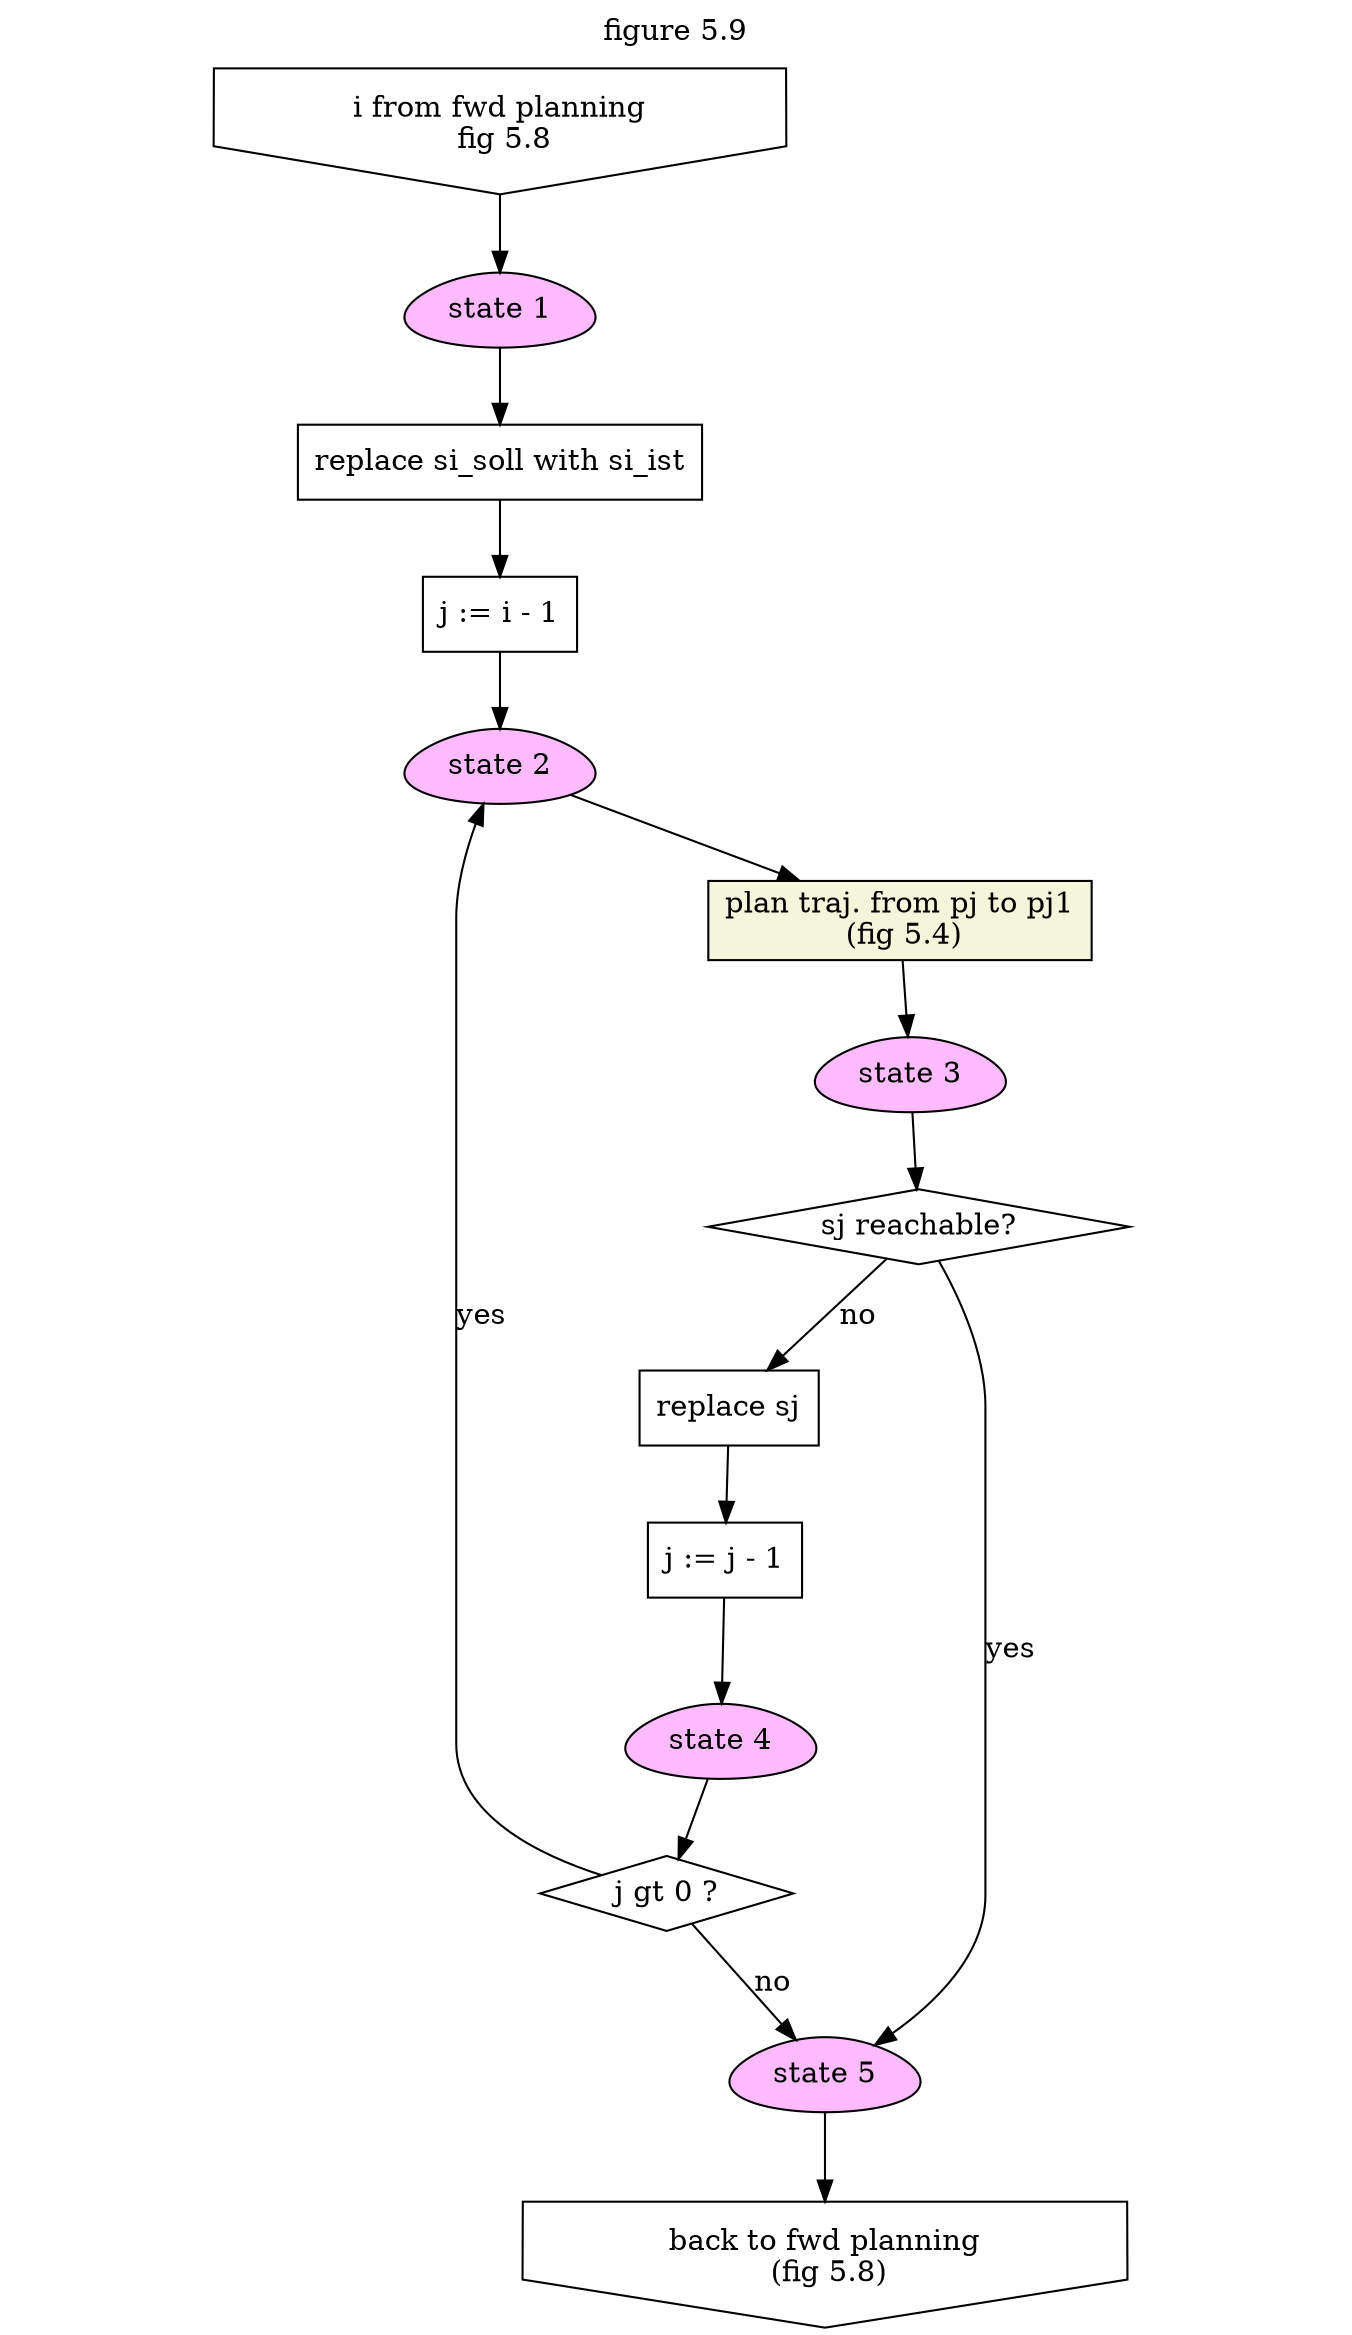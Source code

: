 digraph "fig 5.9" {
	graph [
		fontsize = "14"
		fontname = "Times-Roman"
		fontcolor = "black"
		ratio = "1.7"
		labelloc = "t"
		label = "figure 5.9"
	]
	node [
		fontsize = "14"
		fontname = "Times-Roman"
		fontcolor = "black"
		shape = "ellipse"
		style = "solid"
	]
	edge [
		fontsize = "14"
		fontname = "Times-Roman"
		fontcolor = "black"
		style = "solid"
	]
	"n0" [
		fontsize = "14"
		fontname = "Times-Roman"
		fontcolor = "black"
		label = "i from fwd planning\n fig 5.8"
		shape = "invhouse"
		style = "solid"
	]
	"n1" [
		fontsize = "14"
		fontname = "Times-Roman"
		fontcolor = "black"
		label = "replace si_soll with si_ist"
		shape = "box"
		style = "solid"
	]
	"n2" [
		fontsize = "14"
		fontname = "Times-Roman"
		fontcolor = "black"
		label = "j := i - 1"
		shape = "box"
		style = "solid"
	]
	"n3" [
		fontsize = "14"
		fontname = "Times-Roman"
		fontcolor = "black"
		label = "plan traj. from pj to pj1\n (fig 5.4)"
		fillcolor = "beige"
		shape = "box"
		style = "filled"
	]
	"n4" [
		fontsize = "14"
		fontname = "Times-Roman"
		fontcolor = "black"
		label = "sj reachable?"
		shape = "diamond"
		style = "solid"
	]
	"n5" [
		fontsize = "14"
		fontname = "Times-Roman"
		fontcolor = "black"
		label = "replace sj"
		shape = "box"
		style = "solid"
	]
	"n6" [
		fontsize = "14"
		fontname = "Times-Roman"
		fontcolor = "black"
		label = "j := j - 1"
		shape = "box"
		style = "solid"
	]
	"n7" [
		fontsize = "14"
		fontname = "Times-Roman"
		fontcolor = "black"
		label = "j gt 0 ?"
		shape = "diamond"
		style = "solid"
	]
	"n8" [
		fontsize = "14"
		fontname = "Times-Roman"
		fontcolor = "black"
		label = "back to fwd planning\n (fig 5.8)"
		shape = "invhouse"
		style = "solid"
	]
	"n10" [
		fontsize = "14"
		fontname = "Times-Roman"
		fontcolor = "black"
		label = "state 2"
		fillcolor = "plum1"
		shape = "egg"
		style = "filled"
	]
	"n11" [
		fontsize = "14"
		fontname = "Times-Roman"
		fontcolor = "black"
		label = "state 3"
		fillcolor = "plum1"
		shape = "egg"
		style = "filled"
	]
	"n12" [
		fontsize = "14"
		fontname = "Times-Roman"
		fontcolor = "black"
		label = "state 4"
		fillcolor = "plum1"
		shape = "egg"
		style = "filled"
	]
	"n13" [
		fontsize = "14"
		fontname = "Times-Roman"
		fontcolor = "black"
		label = "state 1"
		fillcolor = "plum1"
		shape = "egg"
		style = "filled"
	]
	"n14" [
		fontsize = "14"
		fontname = "Times-Roman"
		fontcolor = "black"
		label = "state 5"
		fillcolor = "plum1"
		shape = "egg"
		style = "filled"
	]
	"n1" -> "n2" [
		fontsize = "14"
		fontname = "Times-Roman"
		fontcolor = "black"
		style = "solid"
	]
	"n4" -> "n5" [
		fontsize = "14"
		fontname = "Times-Roman"
		fontcolor = "black"
		label = "no"
		style = "solid"
	]
	"n5" -> "n6" [
		fontsize = "14"
		fontname = "Times-Roman"
		fontcolor = "black"
		style = "solid"
	]
	"n2" -> "n10" [
		fontsize = "14"
		fontname = "Times-Roman"
		fontcolor = "black"
		style = "solid"
	]
	"n10" -> "n3" [
		fontsize = "14"
		fontname = "Times-Roman"
		fontcolor = "black"
		style = "solid"
	]
	"n7" -> "n10" [
		fontsize = "14"
		fontname = "Times-Roman"
		fontcolor = "black"
		label = "yes"
		style = "solid"
	]
	"n3" -> "n11" [
		fontsize = "14"
		fontname = "Times-Roman"
		fontcolor = "black"
		style = "solid"
	]
	"n11" -> "n4" [
		fontsize = "14"
		fontname = "Times-Roman"
		fontcolor = "black"
		style = "solid"
	]
	"n6" -> "n12" [
		fontsize = "14"
		fontname = "Times-Roman"
		fontcolor = "black"
		style = "solid"
	]
	"n12" -> "n7" [
		fontsize = "14"
		fontname = "Times-Roman"
		fontcolor = "black"
		style = "solid"
	]
	"n0" -> "n13" [
		fontsize = "14"
		fontname = "Times-Roman"
		fontcolor = "black"
		style = "solid"
	]
	"n13" -> "n1" [
		fontsize = "14"
		fontname = "Times-Roman"
		fontcolor = "black"
		style = "solid"
	]
	"n14" -> "n8" [
		fontsize = "14"
		fontname = "Times-Roman"
		fontcolor = "black"
		style = "solid"
	]
	"n4" -> "n14" [
		fontsize = "14"
		fontname = "Times-Roman"
		fontcolor = "black"
		label = "yes"
		style = "solid"
	]
	"n7" -> "n14" [
		fontsize = "14"
		fontname = "Times-Roman"
		fontcolor = "black"
		label = "no"
		style = "solid"
	]
}
